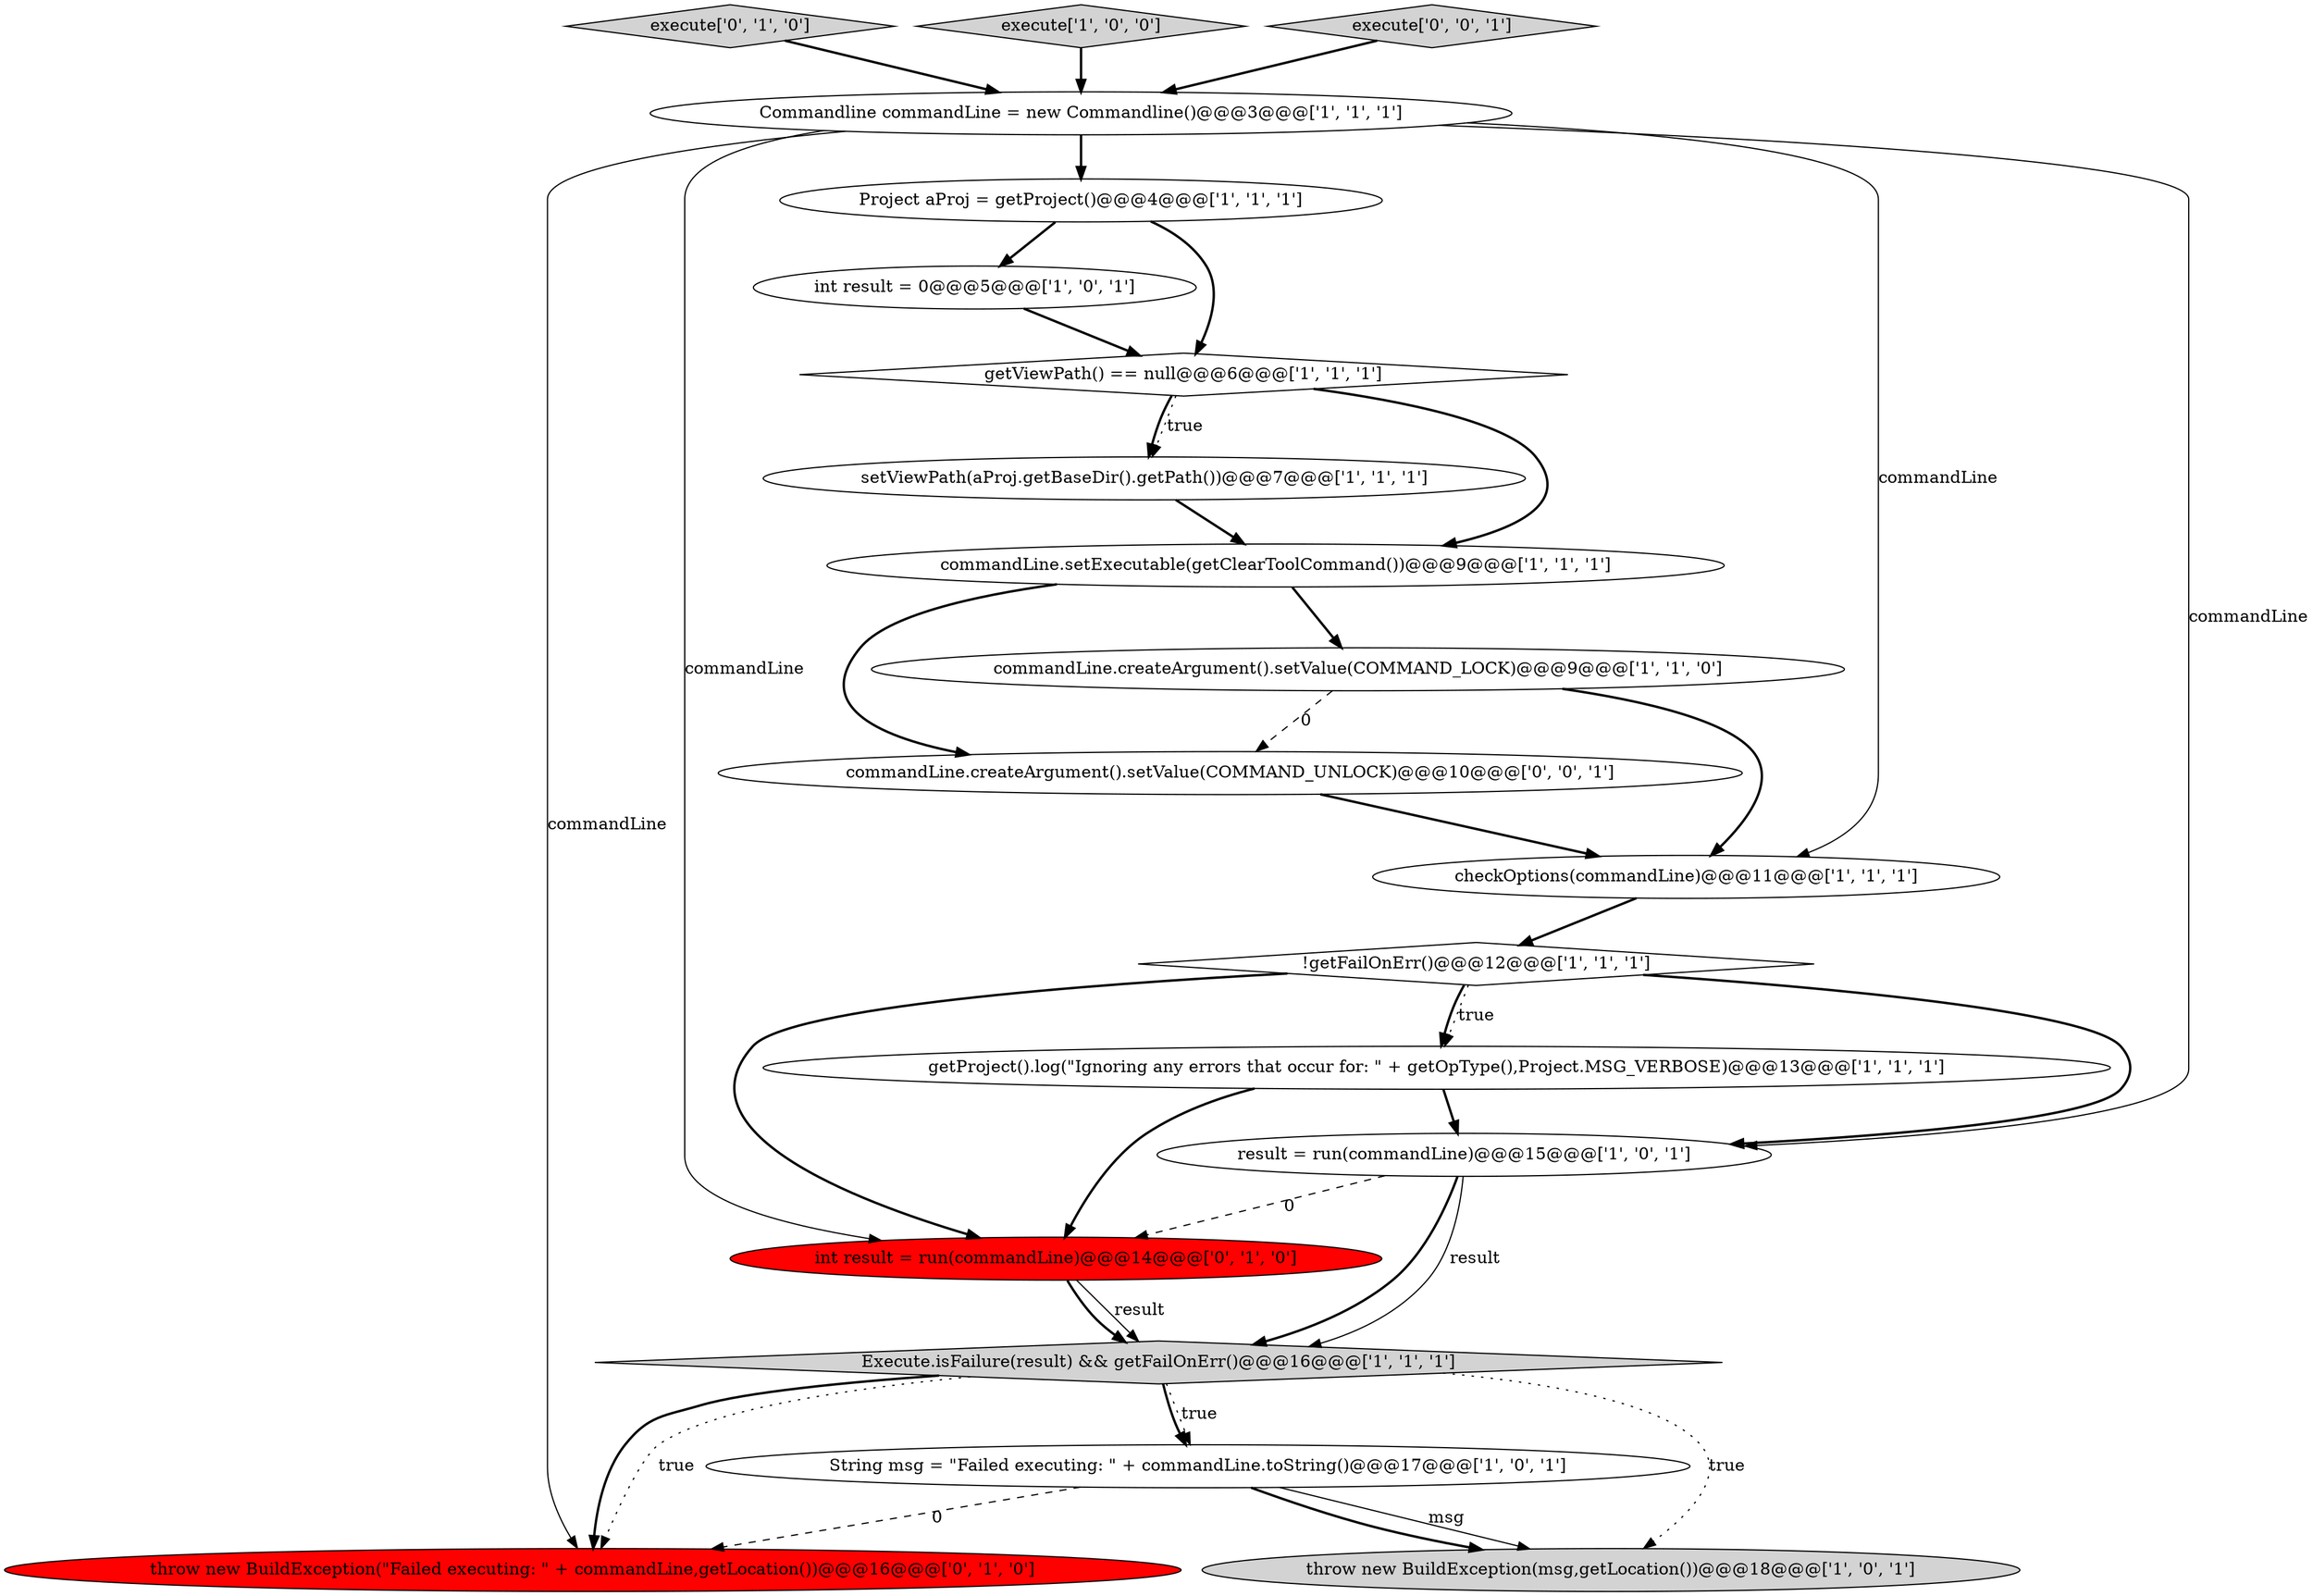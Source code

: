 digraph {
2 [style = filled, label = "int result = 0@@@5@@@['1', '0', '1']", fillcolor = white, shape = ellipse image = "AAA0AAABBB1BBB"];
11 [style = filled, label = "checkOptions(commandLine)@@@11@@@['1', '1', '1']", fillcolor = white, shape = ellipse image = "AAA0AAABBB1BBB"];
17 [style = filled, label = "execute['0', '1', '0']", fillcolor = lightgray, shape = diamond image = "AAA0AAABBB2BBB"];
12 [style = filled, label = "Project aProj = getProject()@@@4@@@['1', '1', '1']", fillcolor = white, shape = ellipse image = "AAA0AAABBB1BBB"];
0 [style = filled, label = "getViewPath() == null@@@6@@@['1', '1', '1']", fillcolor = white, shape = diamond image = "AAA0AAABBB1BBB"];
5 [style = filled, label = "getProject().log(\"Ignoring any errors that occur for: \" + getOpType(),Project.MSG_VERBOSE)@@@13@@@['1', '1', '1']", fillcolor = white, shape = ellipse image = "AAA0AAABBB1BBB"];
8 [style = filled, label = "setViewPath(aProj.getBaseDir().getPath())@@@7@@@['1', '1', '1']", fillcolor = white, shape = ellipse image = "AAA0AAABBB1BBB"];
13 [style = filled, label = "Execute.isFailure(result) && getFailOnErr()@@@16@@@['1', '1', '1']", fillcolor = lightgray, shape = diamond image = "AAA0AAABBB1BBB"];
9 [style = filled, label = "commandLine.createArgument().setValue(COMMAND_LOCK)@@@9@@@['1', '1', '0']", fillcolor = white, shape = ellipse image = "AAA0AAABBB1BBB"];
3 [style = filled, label = "Commandline commandLine = new Commandline()@@@3@@@['1', '1', '1']", fillcolor = white, shape = ellipse image = "AAA0AAABBB1BBB"];
14 [style = filled, label = "execute['1', '0', '0']", fillcolor = lightgray, shape = diamond image = "AAA0AAABBB1BBB"];
16 [style = filled, label = "throw new BuildException(\"Failed executing: \" + commandLine,getLocation())@@@16@@@['0', '1', '0']", fillcolor = red, shape = ellipse image = "AAA1AAABBB2BBB"];
15 [style = filled, label = "int result = run(commandLine)@@@14@@@['0', '1', '0']", fillcolor = red, shape = ellipse image = "AAA1AAABBB2BBB"];
7 [style = filled, label = "result = run(commandLine)@@@15@@@['1', '0', '1']", fillcolor = white, shape = ellipse image = "AAA0AAABBB1BBB"];
6 [style = filled, label = "commandLine.setExecutable(getClearToolCommand())@@@9@@@['1', '1', '1']", fillcolor = white, shape = ellipse image = "AAA0AAABBB1BBB"];
4 [style = filled, label = "!getFailOnErr()@@@12@@@['1', '1', '1']", fillcolor = white, shape = diamond image = "AAA0AAABBB1BBB"];
1 [style = filled, label = "throw new BuildException(msg,getLocation())@@@18@@@['1', '0', '1']", fillcolor = lightgray, shape = ellipse image = "AAA0AAABBB1BBB"];
18 [style = filled, label = "execute['0', '0', '1']", fillcolor = lightgray, shape = diamond image = "AAA0AAABBB3BBB"];
19 [style = filled, label = "commandLine.createArgument().setValue(COMMAND_UNLOCK)@@@10@@@['0', '0', '1']", fillcolor = white, shape = ellipse image = "AAA0AAABBB3BBB"];
10 [style = filled, label = "String msg = \"Failed executing: \" + commandLine.toString()@@@17@@@['1', '0', '1']", fillcolor = white, shape = ellipse image = "AAA0AAABBB1BBB"];
7->13 [style = bold, label=""];
13->10 [style = bold, label=""];
14->3 [style = bold, label=""];
15->13 [style = solid, label="result"];
18->3 [style = bold, label=""];
4->5 [style = dotted, label="true"];
13->16 [style = dotted, label="true"];
15->13 [style = bold, label=""];
9->11 [style = bold, label=""];
3->16 [style = solid, label="commandLine"];
0->6 [style = bold, label=""];
3->11 [style = solid, label="commandLine"];
11->4 [style = bold, label=""];
4->15 [style = bold, label=""];
10->1 [style = solid, label="msg"];
5->15 [style = bold, label=""];
19->11 [style = bold, label=""];
8->6 [style = bold, label=""];
6->19 [style = bold, label=""];
3->12 [style = bold, label=""];
13->10 [style = dotted, label="true"];
12->0 [style = bold, label=""];
13->16 [style = bold, label=""];
4->7 [style = bold, label=""];
7->13 [style = solid, label="result"];
0->8 [style = dotted, label="true"];
9->19 [style = dashed, label="0"];
13->1 [style = dotted, label="true"];
12->2 [style = bold, label=""];
2->0 [style = bold, label=""];
3->15 [style = solid, label="commandLine"];
0->8 [style = bold, label=""];
17->3 [style = bold, label=""];
7->15 [style = dashed, label="0"];
5->7 [style = bold, label=""];
10->16 [style = dashed, label="0"];
6->9 [style = bold, label=""];
10->1 [style = bold, label=""];
4->5 [style = bold, label=""];
3->7 [style = solid, label="commandLine"];
}
